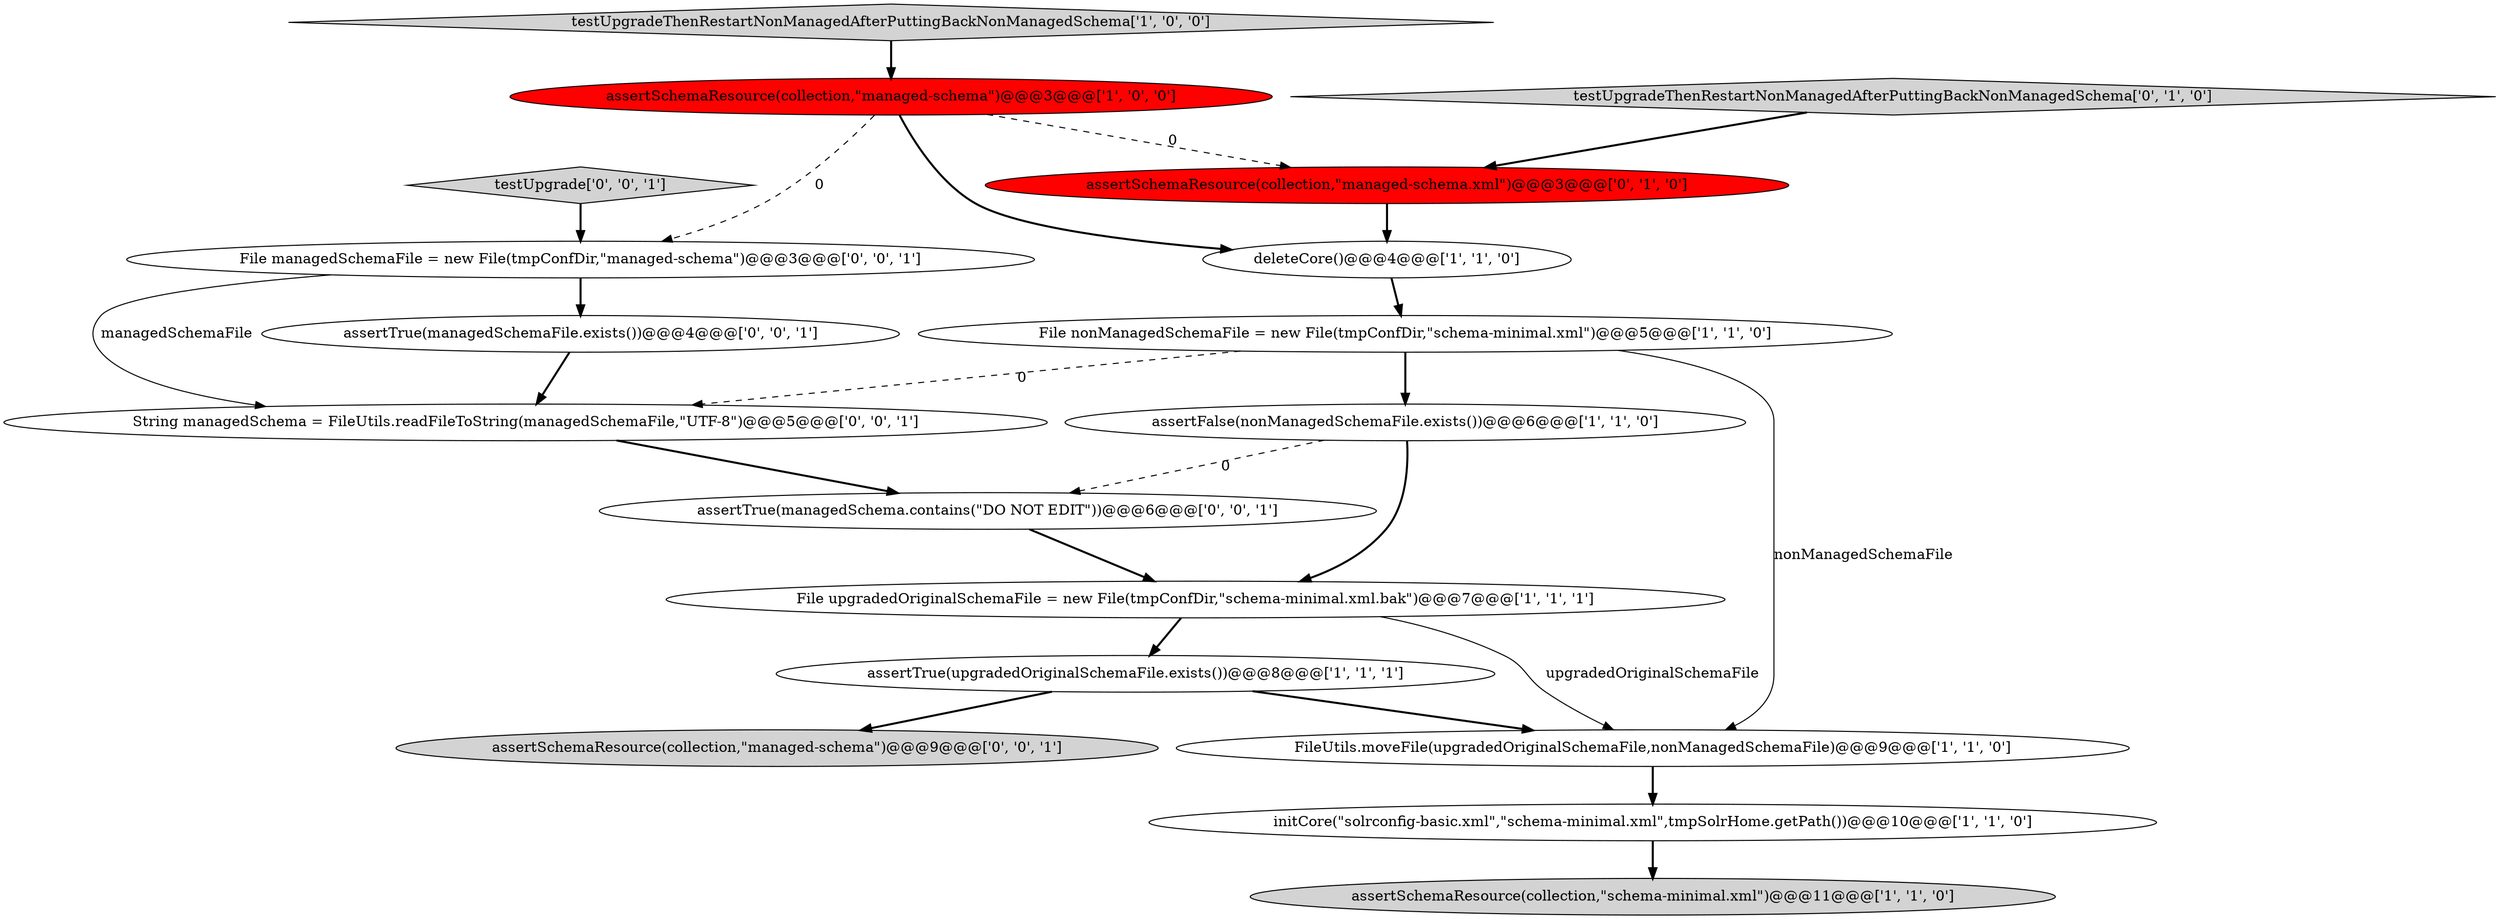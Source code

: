 digraph {
15 [style = filled, label = "testUpgrade['0', '0', '1']", fillcolor = lightgray, shape = diamond image = "AAA0AAABBB3BBB"];
2 [style = filled, label = "assertSchemaResource(collection,\"managed-schema\")@@@3@@@['1', '0', '0']", fillcolor = red, shape = ellipse image = "AAA1AAABBB1BBB"];
7 [style = filled, label = "assertTrue(upgradedOriginalSchemaFile.exists())@@@8@@@['1', '1', '1']", fillcolor = white, shape = ellipse image = "AAA0AAABBB1BBB"];
3 [style = filled, label = "initCore(\"solrconfig-basic.xml\",\"schema-minimal.xml\",tmpSolrHome.getPath())@@@10@@@['1', '1', '0']", fillcolor = white, shape = ellipse image = "AAA0AAABBB1BBB"];
1 [style = filled, label = "assertFalse(nonManagedSchemaFile.exists())@@@6@@@['1', '1', '0']", fillcolor = white, shape = ellipse image = "AAA0AAABBB1BBB"];
17 [style = filled, label = "assertSchemaResource(collection,\"managed-schema\")@@@9@@@['0', '0', '1']", fillcolor = lightgray, shape = ellipse image = "AAA0AAABBB3BBB"];
4 [style = filled, label = "FileUtils.moveFile(upgradedOriginalSchemaFile,nonManagedSchemaFile)@@@9@@@['1', '1', '0']", fillcolor = white, shape = ellipse image = "AAA0AAABBB1BBB"];
5 [style = filled, label = "assertSchemaResource(collection,\"schema-minimal.xml\")@@@11@@@['1', '1', '0']", fillcolor = lightgray, shape = ellipse image = "AAA0AAABBB1BBB"];
6 [style = filled, label = "deleteCore()@@@4@@@['1', '1', '0']", fillcolor = white, shape = ellipse image = "AAA0AAABBB1BBB"];
10 [style = filled, label = "testUpgradeThenRestartNonManagedAfterPuttingBackNonManagedSchema['0', '1', '0']", fillcolor = lightgray, shape = diamond image = "AAA0AAABBB2BBB"];
9 [style = filled, label = "testUpgradeThenRestartNonManagedAfterPuttingBackNonManagedSchema['1', '0', '0']", fillcolor = lightgray, shape = diamond image = "AAA0AAABBB1BBB"];
16 [style = filled, label = "assertTrue(managedSchema.contains(\"DO NOT EDIT\"))@@@6@@@['0', '0', '1']", fillcolor = white, shape = ellipse image = "AAA0AAABBB3BBB"];
8 [style = filled, label = "File upgradedOriginalSchemaFile = new File(tmpConfDir,\"schema-minimal.xml.bak\")@@@7@@@['1', '1', '1']", fillcolor = white, shape = ellipse image = "AAA0AAABBB1BBB"];
11 [style = filled, label = "assertSchemaResource(collection,\"managed-schema.xml\")@@@3@@@['0', '1', '0']", fillcolor = red, shape = ellipse image = "AAA1AAABBB2BBB"];
13 [style = filled, label = "File managedSchemaFile = new File(tmpConfDir,\"managed-schema\")@@@3@@@['0', '0', '1']", fillcolor = white, shape = ellipse image = "AAA0AAABBB3BBB"];
14 [style = filled, label = "assertTrue(managedSchemaFile.exists())@@@4@@@['0', '0', '1']", fillcolor = white, shape = ellipse image = "AAA0AAABBB3BBB"];
12 [style = filled, label = "String managedSchema = FileUtils.readFileToString(managedSchemaFile,\"UTF-8\")@@@5@@@['0', '0', '1']", fillcolor = white, shape = ellipse image = "AAA0AAABBB3BBB"];
0 [style = filled, label = "File nonManagedSchemaFile = new File(tmpConfDir,\"schema-minimal.xml\")@@@5@@@['1', '1', '0']", fillcolor = white, shape = ellipse image = "AAA0AAABBB1BBB"];
4->3 [style = bold, label=""];
13->12 [style = solid, label="managedSchemaFile"];
15->13 [style = bold, label=""];
1->8 [style = bold, label=""];
7->17 [style = bold, label=""];
16->8 [style = bold, label=""];
9->2 [style = bold, label=""];
2->6 [style = bold, label=""];
11->6 [style = bold, label=""];
6->0 [style = bold, label=""];
12->16 [style = bold, label=""];
7->4 [style = bold, label=""];
0->12 [style = dashed, label="0"];
8->7 [style = bold, label=""];
3->5 [style = bold, label=""];
8->4 [style = solid, label="upgradedOriginalSchemaFile"];
0->4 [style = solid, label="nonManagedSchemaFile"];
0->1 [style = bold, label=""];
2->13 [style = dashed, label="0"];
1->16 [style = dashed, label="0"];
14->12 [style = bold, label=""];
2->11 [style = dashed, label="0"];
13->14 [style = bold, label=""];
10->11 [style = bold, label=""];
}
